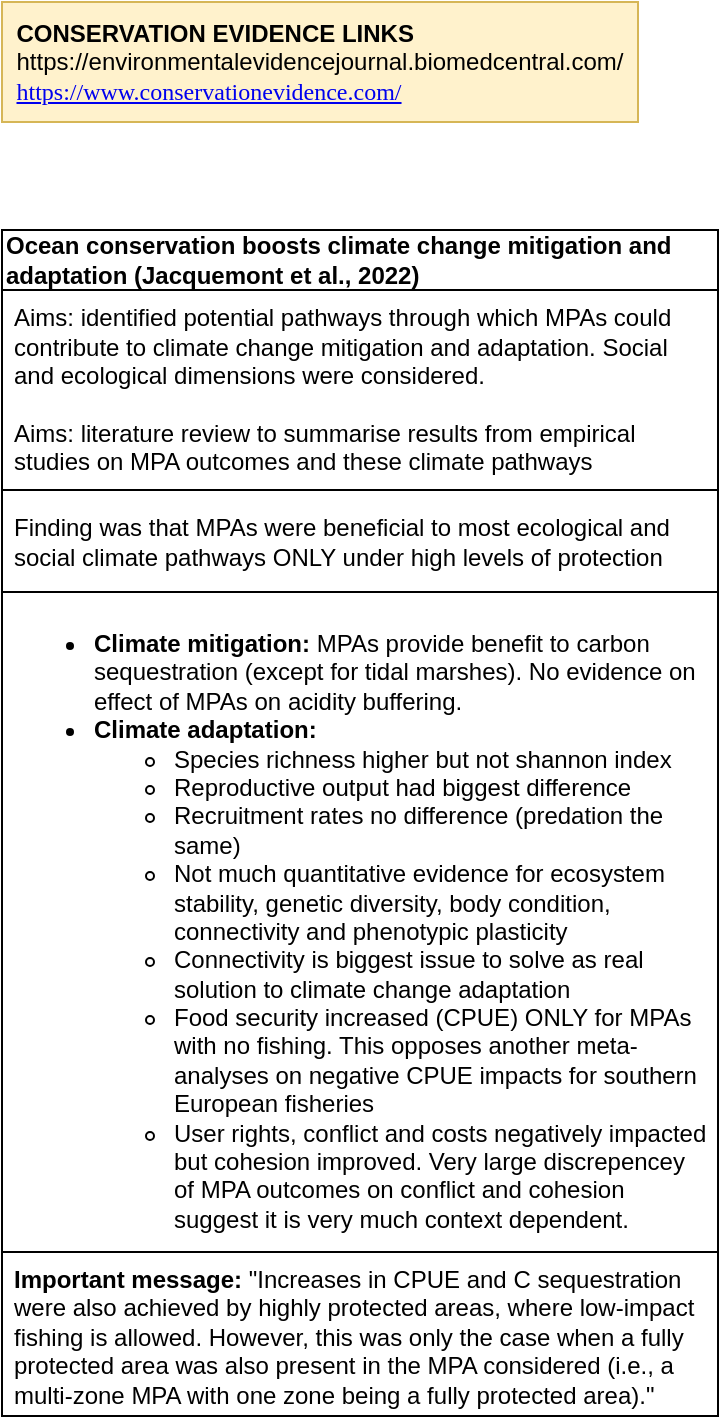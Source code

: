 <mxfile version="20.5.3" type="github">
  <diagram id="oMJjJdJxvG5CHlvqNMqH" name="Page-1">
    <mxGraphModel dx="1078" dy="863" grid="0" gridSize="10" guides="1" tooltips="1" connect="1" arrows="1" fold="1" page="0" pageScale="1" pageWidth="850" pageHeight="1100" math="0" shadow="0">
      <root>
        <mxCell id="0" />
        <mxCell id="1" parent="0" />
        <mxCell id="RFItumHFisGm9Dvvl5Tg-1" value="&lt;b&gt;Ocean conservation boosts climate change mitigation and adaptation (Jacquemont et al., 2022)&lt;/b&gt;" style="swimlane;fontStyle=0;childLayout=stackLayout;horizontal=1;startSize=30;horizontalStack=0;resizeParent=1;resizeParentMax=0;resizeLast=0;collapsible=1;marginBottom=0;whiteSpace=wrap;html=1;align=left;" parent="1" vertex="1">
          <mxGeometry x="-259" y="59" width="358" height="593" as="geometry" />
        </mxCell>
        <mxCell id="RFItumHFisGm9Dvvl5Tg-2" value="Aims: identified potential pathways through which MPAs could contribute to climate change mitigation and adaptation. Social and ecological dimensions were considered.&lt;br&gt;&lt;br&gt;Aims: literature review to summarise results from empirical studies on MPA outcomes and these climate pathways" style="text;strokeColor=default;fillColor=none;align=left;verticalAlign=middle;spacingLeft=4;spacingRight=4;overflow=hidden;points=[[0,0.5],[1,0.5]];portConstraint=eastwest;rotatable=0;whiteSpace=wrap;html=1;shadow=0;" parent="RFItumHFisGm9Dvvl5Tg-1" vertex="1">
          <mxGeometry y="30" width="358" height="100" as="geometry" />
        </mxCell>
        <mxCell id="RFItumHFisGm9Dvvl5Tg-3" value="Finding was that MPAs were beneficial to most ecological and social climate pathways ONLY under high levels of protection" style="text;strokeColor=default;fillColor=none;align=left;verticalAlign=middle;spacingLeft=4;spacingRight=4;overflow=hidden;points=[[0,0.5],[1,0.5]];portConstraint=eastwest;rotatable=0;whiteSpace=wrap;html=1;" parent="RFItumHFisGm9Dvvl5Tg-1" vertex="1">
          <mxGeometry y="130" width="358" height="51" as="geometry" />
        </mxCell>
        <mxCell id="RFItumHFisGm9Dvvl5Tg-4" value="&lt;ul&gt;&lt;li&gt;&lt;b&gt;Climate mitigation: &lt;/b&gt;MPAs provide benefit to carbon sequestration (except for tidal marshes). No evidence on effect of MPAs on acidity buffering.&lt;/li&gt;&lt;li&gt;&lt;b&gt;Climate adaptation:&amp;nbsp;&lt;/b&gt;&lt;/li&gt;&lt;ul&gt;&lt;li&gt;Species richness higher but not shannon index&lt;/li&gt;&lt;li&gt;Reproductive output had biggest difference&lt;/li&gt;&lt;li&gt;Recruitment rates no difference (predation the same)&lt;/li&gt;&lt;li&gt;Not much quantitative evidence for ecosystem stability, genetic diversity, body condition, connectivity and phenotypic plasticity&lt;/li&gt;&lt;li&gt;Connectivity is biggest issue to solve as real solution to climate change adaptation&lt;/li&gt;&lt;li&gt;Food security increased (CPUE) ONLY for MPAs with no fishing. This opposes another meta-analyses on negative CPUE impacts for southern European fisheries&lt;/li&gt;&lt;li&gt;User rights, conflict and costs negatively impacted but cohesion improved. Very large discrepencey of MPA outcomes on conflict and cohesion suggest it is very much context dependent.&lt;/li&gt;&lt;/ul&gt;&lt;/ul&gt;" style="text;strokeColor=none;fillColor=none;align=left;verticalAlign=top;spacingLeft=4;spacingRight=4;overflow=hidden;points=[[0,0.5],[1,0.5]];portConstraint=eastwest;rotatable=0;whiteSpace=wrap;html=1;labelPosition=center;verticalLabelPosition=middle;" parent="RFItumHFisGm9Dvvl5Tg-1" vertex="1">
          <mxGeometry y="181" width="358" height="330" as="geometry" />
        </mxCell>
        <mxCell id="RFItumHFisGm9Dvvl5Tg-6" value="&lt;b&gt;Important message:&lt;/b&gt; &quot;Increases in CPUE and C sequestration were also achieved by highly protected areas, where low-impact fishing is allowed. However, this was only the case when a fully protected area was also present in the MPA considered (i.e., a multi-zone MPA with one zone being a fully protected area).&quot;" style="text;strokeColor=default;fillColor=none;align=left;verticalAlign=top;spacingLeft=4;spacingRight=4;overflow=hidden;points=[[0,0.5],[1,0.5]];portConstraint=eastwest;rotatable=0;whiteSpace=wrap;html=1;labelPosition=center;verticalLabelPosition=middle;" parent="RFItumHFisGm9Dvvl5Tg-1" vertex="1">
          <mxGeometry y="511" width="358" height="82" as="geometry" />
        </mxCell>
        <mxCell id="CgYDRMqxoxwIlcu6GhCc-1" value="&lt;div style=&quot;text-align: left;&quot;&gt;&lt;b style=&quot;background-color: initial;&quot;&gt;CONSERVATION EVIDENCE LINKS&lt;/b&gt;&lt;/div&gt;&lt;div style=&quot;text-align: left;&quot;&gt;&lt;span style=&quot;background-color: initial;&quot;&gt;https://environmentalevidencejournal.biomedcentral.com/&lt;/span&gt;&lt;/div&gt;&lt;div style=&quot;text-align: left;&quot;&gt;&lt;a style=&quot;background-color: initial; font-family: Calibri; text-size-adjust: auto;&quot; title=&quot;https://www.conservationevidence.com/&quot; target=&quot;_blank&quot; href=&quot;https://www.conservationevidence.com/&quot;&gt;https://www.conservationevidence.com/&lt;/a&gt;&lt;/div&gt;" style="rounded=0;whiteSpace=wrap;html=1;fillColor=#fff2cc;strokeColor=#d6b656;" vertex="1" parent="1">
          <mxGeometry x="-259" y="-55" width="318" height="60" as="geometry" />
        </mxCell>
      </root>
    </mxGraphModel>
  </diagram>
</mxfile>
